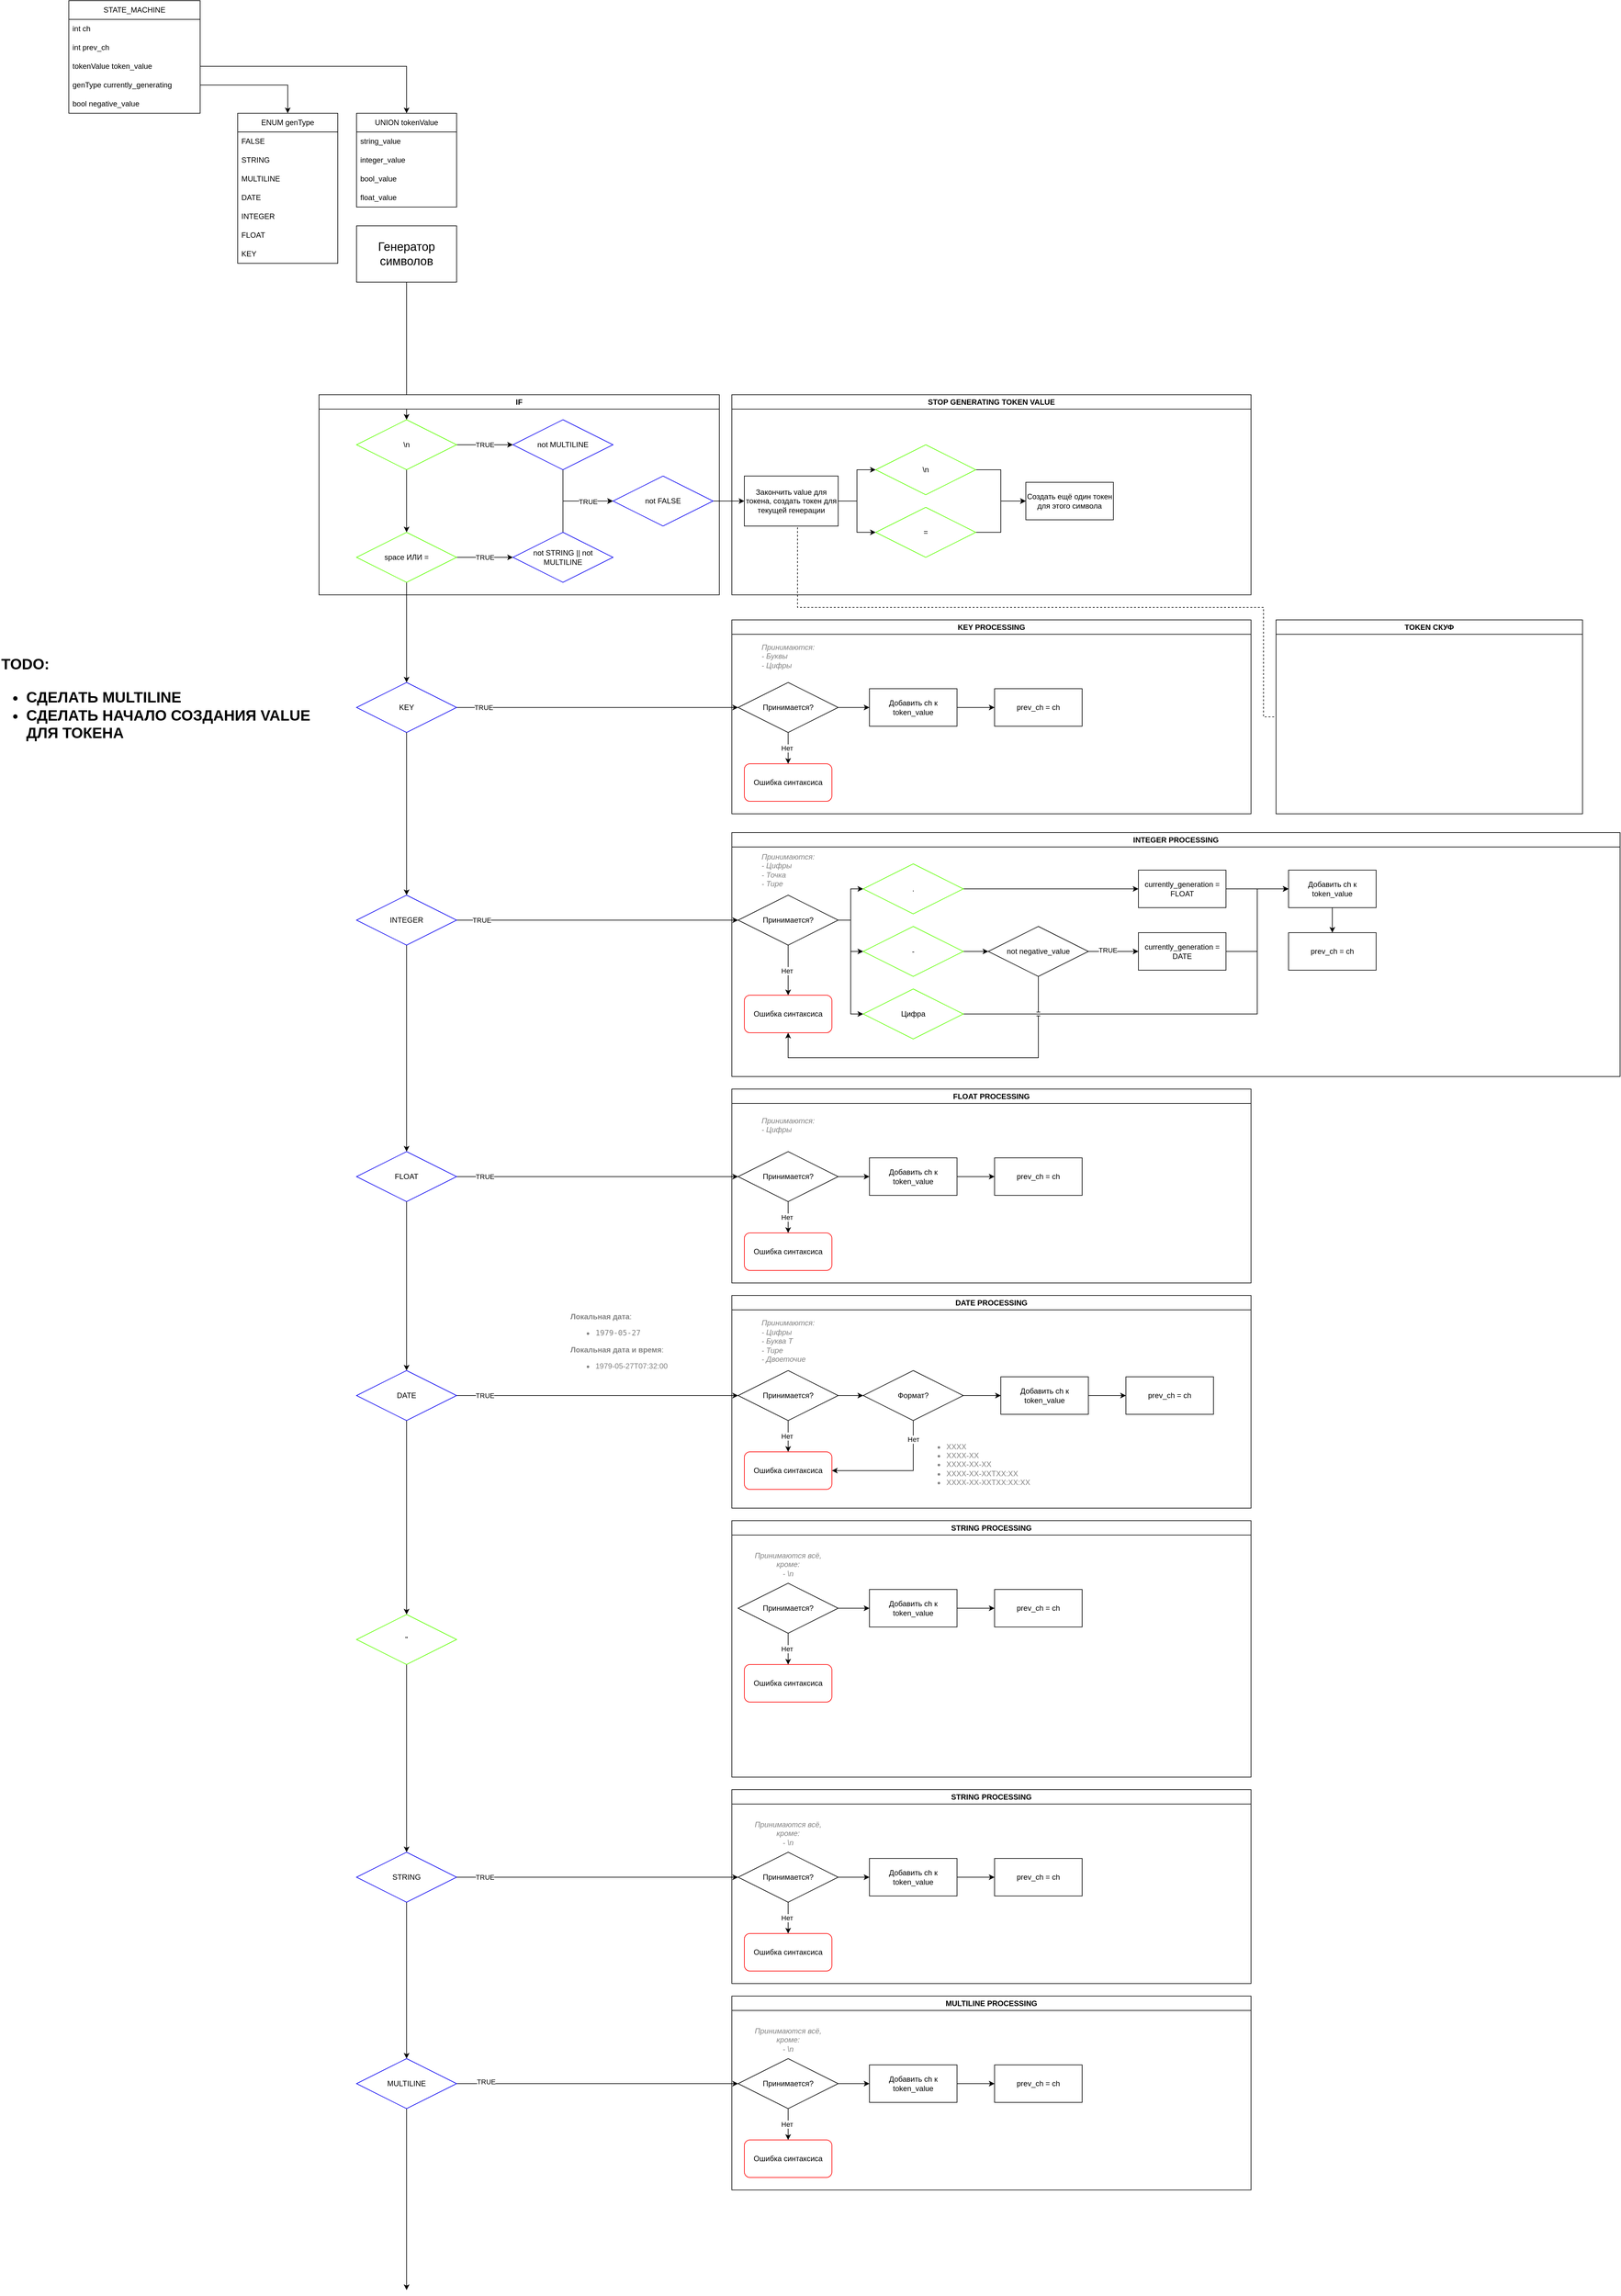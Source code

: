 <mxfile version="24.4.8" type="device">
  <diagram name="Страница — 1" id="vquFb8BF8fz9SgmQbggh">
    <mxGraphModel dx="1488" dy="1464" grid="1" gridSize="10" guides="1" tooltips="1" connect="1" arrows="1" fold="1" page="0" pageScale="1" pageWidth="827" pageHeight="1169" math="0" shadow="0">
      <root>
        <mxCell id="0" />
        <mxCell id="1" parent="0" />
        <mxCell id="Zd8ro1gptynAxRK0fENt-2" value="Генератор символов" style="rounded=0;whiteSpace=wrap;html=1;labelBorderColor=none;labelBackgroundColor=none;textShadow=0;fontSize=19;" vertex="1" parent="1">
          <mxGeometry x="270" y="-210" width="160" height="90" as="geometry" />
        </mxCell>
        <mxCell id="Zd8ro1gptynAxRK0fENt-43" style="edgeStyle=orthogonalEdgeStyle;rounded=0;orthogonalLoop=1;jettySize=auto;html=1;exitX=1;exitY=0.5;exitDx=0;exitDy=0;entryX=0;entryY=0.5;entryDx=0;entryDy=0;" edge="1" parent="1" source="Zd8ro1gptynAxRK0fENt-31" target="Zd8ro1gptynAxRK0fENt-104">
          <mxGeometry relative="1" as="geometry">
            <mxPoint x="880" y="560" as="targetPoint" />
          </mxGeometry>
        </mxCell>
        <mxCell id="Zd8ro1gptynAxRK0fENt-55" value="TRUE" style="edgeLabel;html=1;align=center;verticalAlign=middle;resizable=0;points=[];" vertex="1" connectable="0" parent="Zd8ro1gptynAxRK0fENt-43">
          <mxGeometry x="0.015" y="1" relative="1" as="geometry">
            <mxPoint x="-186" y="1" as="offset" />
          </mxGeometry>
        </mxCell>
        <mxCell id="Zd8ro1gptynAxRK0fENt-31" value="KEY" style="rhombus;whiteSpace=wrap;html=1;strokeColor=#0800F0;" vertex="1" parent="1">
          <mxGeometry x="270" y="520" width="160" height="80" as="geometry" />
        </mxCell>
        <mxCell id="Zd8ro1gptynAxRK0fENt-56" style="edgeStyle=orthogonalEdgeStyle;rounded=0;orthogonalLoop=1;jettySize=auto;html=1;exitX=0.5;exitY=1;exitDx=0;exitDy=0;entryX=0.5;entryY=0;entryDx=0;entryDy=0;" edge="1" parent="1" target="Zd8ro1gptynAxRK0fENt-59" source="Zd8ro1gptynAxRK0fENt-31">
          <mxGeometry relative="1" as="geometry">
            <mxPoint x="350" y="690" as="sourcePoint" />
            <mxPoint x="350" y="740" as="targetPoint" />
          </mxGeometry>
        </mxCell>
        <mxCell id="Zd8ro1gptynAxRK0fENt-57" style="edgeStyle=orthogonalEdgeStyle;rounded=0;orthogonalLoop=1;jettySize=auto;html=1;exitX=1;exitY=0.5;exitDx=0;exitDy=0;entryX=0;entryY=0.5;entryDx=0;entryDy=0;" edge="1" parent="1" source="Zd8ro1gptynAxRK0fENt-59" target="Zd8ro1gptynAxRK0fENt-175">
          <mxGeometry relative="1" as="geometry">
            <mxPoint x="830" y="980" as="targetPoint" />
          </mxGeometry>
        </mxCell>
        <mxCell id="Zd8ro1gptynAxRK0fENt-58" value="TRUE" style="edgeLabel;html=1;align=center;verticalAlign=middle;resizable=0;points=[];" vertex="1" connectable="0" parent="Zd8ro1gptynAxRK0fENt-57">
          <mxGeometry x="0.015" y="1" relative="1" as="geometry">
            <mxPoint x="-189" y="1" as="offset" />
          </mxGeometry>
        </mxCell>
        <mxCell id="Zd8ro1gptynAxRK0fENt-238" style="edgeStyle=orthogonalEdgeStyle;rounded=0;orthogonalLoop=1;jettySize=auto;html=1;exitX=0.5;exitY=1;exitDx=0;exitDy=0;entryX=0.5;entryY=0;entryDx=0;entryDy=0;" edge="1" parent="1" source="Zd8ro1gptynAxRK0fENt-59" target="Zd8ro1gptynAxRK0fENt-199">
          <mxGeometry relative="1" as="geometry" />
        </mxCell>
        <mxCell id="Zd8ro1gptynAxRK0fENt-59" value="INTEGER" style="rhombus;whiteSpace=wrap;html=1;spacingLeft=12;spacingRight=12;strokeColor=#0800F0;" vertex="1" parent="1">
          <mxGeometry x="270" y="860" width="160" height="80" as="geometry" />
        </mxCell>
        <mxCell id="Zd8ro1gptynAxRK0fENt-72" value="STATE_MACHINE" style="swimlane;fontStyle=0;childLayout=stackLayout;horizontal=1;startSize=30;horizontalStack=0;resizeParent=1;resizeParentMax=0;resizeLast=0;collapsible=1;marginBottom=0;whiteSpace=wrap;html=1;" vertex="1" parent="1">
          <mxGeometry x="-190" y="-570" width="210" height="180" as="geometry" />
        </mxCell>
        <mxCell id="Zd8ro1gptynAxRK0fENt-115" value="int ch" style="text;strokeColor=none;fillColor=none;align=left;verticalAlign=middle;spacingLeft=4;spacingRight=4;overflow=hidden;points=[[0,0.5],[1,0.5]];portConstraint=eastwest;rotatable=0;whiteSpace=wrap;html=1;" vertex="1" parent="Zd8ro1gptynAxRK0fENt-72">
          <mxGeometry y="30" width="210" height="30" as="geometry" />
        </mxCell>
        <mxCell id="Zd8ro1gptynAxRK0fENt-116" value="int prev_ch" style="text;strokeColor=none;fillColor=none;align=left;verticalAlign=middle;spacingLeft=4;spacingRight=4;overflow=hidden;points=[[0,0.5],[1,0.5]];portConstraint=eastwest;rotatable=0;whiteSpace=wrap;html=1;" vertex="1" parent="Zd8ro1gptynAxRK0fENt-72">
          <mxGeometry y="60" width="210" height="30" as="geometry" />
        </mxCell>
        <mxCell id="Zd8ro1gptynAxRK0fENt-124" value="tokenValue token_value" style="text;strokeColor=none;fillColor=none;align=left;verticalAlign=middle;spacingLeft=4;spacingRight=4;overflow=hidden;points=[[0,0.5],[1,0.5]];portConstraint=eastwest;rotatable=0;whiteSpace=wrap;html=1;" vertex="1" parent="Zd8ro1gptynAxRK0fENt-72">
          <mxGeometry y="90" width="210" height="30" as="geometry" />
        </mxCell>
        <mxCell id="Zd8ro1gptynAxRK0fENt-73" value="genType currently_generating" style="text;strokeColor=none;fillColor=none;align=left;verticalAlign=middle;spacingLeft=4;spacingRight=4;overflow=hidden;points=[[0,0.5],[1,0.5]];portConstraint=eastwest;rotatable=0;whiteSpace=wrap;html=1;" vertex="1" parent="Zd8ro1gptynAxRK0fENt-72">
          <mxGeometry y="120" width="210" height="30" as="geometry" />
        </mxCell>
        <mxCell id="Zd8ro1gptynAxRK0fENt-231" value="bool negative_value" style="text;strokeColor=none;fillColor=none;align=left;verticalAlign=middle;spacingLeft=4;spacingRight=4;overflow=hidden;points=[[0,0.5],[1,0.5]];portConstraint=eastwest;rotatable=0;whiteSpace=wrap;html=1;" vertex="1" parent="Zd8ro1gptynAxRK0fENt-72">
          <mxGeometry y="150" width="210" height="30" as="geometry" />
        </mxCell>
        <mxCell id="Zd8ro1gptynAxRK0fENt-76" value="ENUM genType" style="swimlane;fontStyle=0;childLayout=stackLayout;horizontal=1;startSize=30;horizontalStack=0;resizeParent=1;resizeParentMax=0;resizeLast=0;collapsible=1;marginBottom=0;whiteSpace=wrap;html=1;" vertex="1" parent="1">
          <mxGeometry x="80" y="-390" width="160" height="240" as="geometry" />
        </mxCell>
        <mxCell id="Zd8ro1gptynAxRK0fENt-77" value="FALSE" style="text;strokeColor=none;fillColor=none;align=left;verticalAlign=middle;spacingLeft=4;spacingRight=4;overflow=hidden;points=[[0,0.5],[1,0.5]];portConstraint=eastwest;rotatable=0;whiteSpace=wrap;html=1;" vertex="1" parent="Zd8ro1gptynAxRK0fENt-76">
          <mxGeometry y="30" width="160" height="30" as="geometry" />
        </mxCell>
        <mxCell id="Zd8ro1gptynAxRK0fENt-78" value="STRING" style="text;strokeColor=none;fillColor=none;align=left;verticalAlign=middle;spacingLeft=4;spacingRight=4;overflow=hidden;points=[[0,0.5],[1,0.5]];portConstraint=eastwest;rotatable=0;whiteSpace=wrap;html=1;" vertex="1" parent="Zd8ro1gptynAxRK0fENt-76">
          <mxGeometry y="60" width="160" height="30" as="geometry" />
        </mxCell>
        <mxCell id="Zd8ro1gptynAxRK0fENt-147" value="MULTILINE" style="text;strokeColor=none;fillColor=none;align=left;verticalAlign=middle;spacingLeft=4;spacingRight=4;overflow=hidden;points=[[0,0.5],[1,0.5]];portConstraint=eastwest;rotatable=0;whiteSpace=wrap;html=1;" vertex="1" parent="Zd8ro1gptynAxRK0fENt-76">
          <mxGeometry y="90" width="160" height="30" as="geometry" />
        </mxCell>
        <mxCell id="Zd8ro1gptynAxRK0fENt-81" value="DATE" style="text;strokeColor=none;fillColor=none;align=left;verticalAlign=middle;spacingLeft=4;spacingRight=4;overflow=hidden;points=[[0,0.5],[1,0.5]];portConstraint=eastwest;rotatable=0;whiteSpace=wrap;html=1;" vertex="1" parent="Zd8ro1gptynAxRK0fENt-76">
          <mxGeometry y="120" width="160" height="30" as="geometry" />
        </mxCell>
        <mxCell id="Zd8ro1gptynAxRK0fENt-84" value="INTEGER" style="text;strokeColor=none;fillColor=none;align=left;verticalAlign=middle;spacingLeft=4;spacingRight=4;overflow=hidden;points=[[0,0.5],[1,0.5]];portConstraint=eastwest;rotatable=0;whiteSpace=wrap;html=1;" vertex="1" parent="Zd8ro1gptynAxRK0fENt-76">
          <mxGeometry y="150" width="160" height="30" as="geometry" />
        </mxCell>
        <mxCell id="Zd8ro1gptynAxRK0fENt-85" value="FLOAT" style="text;strokeColor=none;fillColor=none;align=left;verticalAlign=middle;spacingLeft=4;spacingRight=4;overflow=hidden;points=[[0,0.5],[1,0.5]];portConstraint=eastwest;rotatable=0;whiteSpace=wrap;html=1;" vertex="1" parent="Zd8ro1gptynAxRK0fENt-76">
          <mxGeometry y="180" width="160" height="30" as="geometry" />
        </mxCell>
        <mxCell id="Zd8ro1gptynAxRK0fENt-79" value="KEY" style="text;strokeColor=none;fillColor=none;align=left;verticalAlign=middle;spacingLeft=4;spacingRight=4;overflow=hidden;points=[[0,0.5],[1,0.5]];portConstraint=eastwest;rotatable=0;whiteSpace=wrap;html=1;" vertex="1" parent="Zd8ro1gptynAxRK0fENt-76">
          <mxGeometry y="210" width="160" height="30" as="geometry" />
        </mxCell>
        <mxCell id="Zd8ro1gptynAxRK0fENt-80" style="edgeStyle=orthogonalEdgeStyle;rounded=0;orthogonalLoop=1;jettySize=auto;html=1;exitX=1;exitY=0.5;exitDx=0;exitDy=0;entryX=0.5;entryY=0;entryDx=0;entryDy=0;" edge="1" parent="1" source="Zd8ro1gptynAxRK0fENt-73" target="Zd8ro1gptynAxRK0fENt-76">
          <mxGeometry relative="1" as="geometry" />
        </mxCell>
        <mxCell id="Zd8ro1gptynAxRK0fENt-97" style="edgeStyle=orthogonalEdgeStyle;rounded=0;orthogonalLoop=1;jettySize=auto;html=1;exitX=0.5;exitY=1;exitDx=0;exitDy=0;entryX=0.5;entryY=0;entryDx=0;entryDy=0;" edge="1" parent="1" source="Zd8ro1gptynAxRK0fENt-95" target="Zd8ro1gptynAxRK0fENt-31">
          <mxGeometry relative="1" as="geometry" />
        </mxCell>
        <mxCell id="Zd8ro1gptynAxRK0fENt-101" value="KEY PROCESSING" style="swimlane;whiteSpace=wrap;html=1;" vertex="1" parent="1">
          <mxGeometry x="870" y="420" width="830" height="310" as="geometry">
            <mxRectangle x="870" y="420" width="140" height="30" as="alternateBounds" />
          </mxGeometry>
        </mxCell>
        <mxCell id="Zd8ro1gptynAxRK0fENt-102" value="Принимаются:&lt;br&gt;&lt;div style=&quot;text-align: left;&quot;&gt;&lt;span style=&quot;background-color: initial;&quot;&gt;- Буквы&lt;br&gt;- Цифры&lt;/span&gt;&lt;/div&gt;&lt;div style=&quot;text-align: left;&quot;&gt;&lt;span style=&quot;background-color: initial;&quot;&gt;&lt;br&gt;&lt;/span&gt;&lt;/div&gt;" style="text;html=1;align=center;verticalAlign=middle;whiteSpace=wrap;rounded=0;fontStyle=2;fontColor=#828282;" vertex="1" parent="Zd8ro1gptynAxRK0fENt-101">
          <mxGeometry x="20" y="30" width="140" height="70" as="geometry" />
        </mxCell>
        <mxCell id="Zd8ro1gptynAxRK0fENt-103" style="edgeStyle=orthogonalEdgeStyle;rounded=0;orthogonalLoop=1;jettySize=auto;html=1;exitX=1;exitY=0.5;exitDx=0;exitDy=0;entryX=0;entryY=0.5;entryDx=0;entryDy=0;" edge="1" parent="Zd8ro1gptynAxRK0fENt-101" source="Zd8ro1gptynAxRK0fENt-104" target="Zd8ro1gptynAxRK0fENt-109">
          <mxGeometry relative="1" as="geometry" />
        </mxCell>
        <mxCell id="Zd8ro1gptynAxRK0fENt-104" value="Принимается?" style="rhombus;whiteSpace=wrap;html=1;" vertex="1" parent="Zd8ro1gptynAxRK0fENt-101">
          <mxGeometry x="10" y="100" width="160" height="80" as="geometry" />
        </mxCell>
        <mxCell id="Zd8ro1gptynAxRK0fENt-105" value="Ошибка синтаксиса" style="rounded=1;whiteSpace=wrap;html=1;strokeColor=#FF0000;" vertex="1" parent="Zd8ro1gptynAxRK0fENt-101">
          <mxGeometry x="20" y="230" width="140" height="60" as="geometry" />
        </mxCell>
        <mxCell id="Zd8ro1gptynAxRK0fENt-106" style="edgeStyle=orthogonalEdgeStyle;rounded=0;orthogonalLoop=1;jettySize=auto;html=1;exitX=0.5;exitY=1;exitDx=0;exitDy=0;entryX=0.5;entryY=0;entryDx=0;entryDy=0;" edge="1" parent="Zd8ro1gptynAxRK0fENt-101" source="Zd8ro1gptynAxRK0fENt-104" target="Zd8ro1gptynAxRK0fENt-105">
          <mxGeometry relative="1" as="geometry" />
        </mxCell>
        <mxCell id="Zd8ro1gptynAxRK0fENt-107" value="Нет" style="edgeLabel;html=1;align=center;verticalAlign=middle;resizable=0;points=[];" vertex="1" connectable="0" parent="Zd8ro1gptynAxRK0fENt-106">
          <mxGeometry x="0.009" y="-2" relative="1" as="geometry">
            <mxPoint as="offset" />
          </mxGeometry>
        </mxCell>
        <mxCell id="Zd8ro1gptynAxRK0fENt-108" style="edgeStyle=orthogonalEdgeStyle;rounded=0;orthogonalLoop=1;jettySize=auto;html=1;exitX=1;exitY=0.5;exitDx=0;exitDy=0;entryX=0;entryY=0.5;entryDx=0;entryDy=0;" edge="1" parent="Zd8ro1gptynAxRK0fENt-101" source="Zd8ro1gptynAxRK0fENt-109" target="Zd8ro1gptynAxRK0fENt-110">
          <mxGeometry relative="1" as="geometry" />
        </mxCell>
        <mxCell id="Zd8ro1gptynAxRK0fENt-109" value="Добавить ch к token_value" style="rounded=0;whiteSpace=wrap;html=1;" vertex="1" parent="Zd8ro1gptynAxRK0fENt-101">
          <mxGeometry x="220" y="110" width="140" height="60" as="geometry" />
        </mxCell>
        <mxCell id="Zd8ro1gptynAxRK0fENt-110" value="prev_ch = ch" style="rounded=0;whiteSpace=wrap;html=1;" vertex="1" parent="Zd8ro1gptynAxRK0fENt-101">
          <mxGeometry x="420" y="110" width="140" height="60" as="geometry" />
        </mxCell>
        <mxCell id="Zd8ro1gptynAxRK0fENt-111" value="STOP GENERATING TOKEN VALUE" style="swimlane;whiteSpace=wrap;html=1;" vertex="1" parent="1">
          <mxGeometry x="870" y="60" width="830" height="320" as="geometry" />
        </mxCell>
        <mxCell id="Zd8ro1gptynAxRK0fENt-139" style="edgeStyle=orthogonalEdgeStyle;rounded=0;orthogonalLoop=1;jettySize=auto;html=1;exitX=1;exitY=0.5;exitDx=0;exitDy=0;entryX=0;entryY=0.5;entryDx=0;entryDy=0;" edge="1" parent="Zd8ro1gptynAxRK0fENt-111" source="Zd8ro1gptynAxRK0fENt-120" target="Zd8ro1gptynAxRK0fENt-137">
          <mxGeometry relative="1" as="geometry" />
        </mxCell>
        <mxCell id="Zd8ro1gptynAxRK0fENt-140" style="edgeStyle=orthogonalEdgeStyle;rounded=0;orthogonalLoop=1;jettySize=auto;html=1;exitX=1;exitY=0.5;exitDx=0;exitDy=0;entryX=0;entryY=0.5;entryDx=0;entryDy=0;" edge="1" parent="Zd8ro1gptynAxRK0fENt-111" source="Zd8ro1gptynAxRK0fENt-120" target="Zd8ro1gptynAxRK0fENt-138">
          <mxGeometry relative="1" as="geometry" />
        </mxCell>
        <mxCell id="Zd8ro1gptynAxRK0fENt-120" value="Закончить value для токена, создать токен для текущей генерации" style="rounded=0;whiteSpace=wrap;html=1;" vertex="1" parent="Zd8ro1gptynAxRK0fENt-111">
          <mxGeometry x="20" y="130" width="150" height="80" as="geometry" />
        </mxCell>
        <mxCell id="Zd8ro1gptynAxRK0fENt-170" style="edgeStyle=orthogonalEdgeStyle;rounded=0;orthogonalLoop=1;jettySize=auto;html=1;exitX=1;exitY=0.5;exitDx=0;exitDy=0;entryX=0;entryY=0.5;entryDx=0;entryDy=0;" edge="1" parent="Zd8ro1gptynAxRK0fENt-111" source="Zd8ro1gptynAxRK0fENt-137" target="Zd8ro1gptynAxRK0fENt-169">
          <mxGeometry relative="1" as="geometry" />
        </mxCell>
        <mxCell id="Zd8ro1gptynAxRK0fENt-137" value="\n" style="rhombus;whiteSpace=wrap;html=1;spacingLeft=12;spacingRight=12;strokeColor=#5EFF00;" vertex="1" parent="Zd8ro1gptynAxRK0fENt-111">
          <mxGeometry x="230" y="80" width="160" height="80" as="geometry" />
        </mxCell>
        <mxCell id="Zd8ro1gptynAxRK0fENt-171" style="edgeStyle=orthogonalEdgeStyle;rounded=0;orthogonalLoop=1;jettySize=auto;html=1;exitX=1;exitY=0.5;exitDx=0;exitDy=0;entryX=0;entryY=0.5;entryDx=0;entryDy=0;" edge="1" parent="Zd8ro1gptynAxRK0fENt-111" source="Zd8ro1gptynAxRK0fENt-138" target="Zd8ro1gptynAxRK0fENt-169">
          <mxGeometry relative="1" as="geometry" />
        </mxCell>
        <mxCell id="Zd8ro1gptynAxRK0fENt-138" value="=" style="rhombus;whiteSpace=wrap;html=1;spacingLeft=12;spacingRight=12;strokeColor=#5EFF00;" vertex="1" parent="Zd8ro1gptynAxRK0fENt-111">
          <mxGeometry x="230" y="180" width="160" height="80" as="geometry" />
        </mxCell>
        <mxCell id="Zd8ro1gptynAxRK0fENt-169" value="Создать ещё один токен для этого символа" style="rounded=0;whiteSpace=wrap;html=1;" vertex="1" parent="Zd8ro1gptynAxRK0fENt-111">
          <mxGeometry x="470" y="140" width="140" height="60" as="geometry" />
        </mxCell>
        <mxCell id="Zd8ro1gptynAxRK0fENt-119" value="TOKEN СКУФ" style="swimlane;whiteSpace=wrap;html=1;" vertex="1" parent="1">
          <mxGeometry x="1740" y="420" width="490" height="310" as="geometry" />
        </mxCell>
        <mxCell id="Zd8ro1gptynAxRK0fENt-125" value="UNION tokenValue" style="swimlane;fontStyle=0;childLayout=stackLayout;horizontal=1;startSize=30;horizontalStack=0;resizeParent=1;resizeParentMax=0;resizeLast=0;collapsible=1;marginBottom=0;whiteSpace=wrap;html=1;" vertex="1" parent="1">
          <mxGeometry x="270" y="-390" width="160" height="150" as="geometry" />
        </mxCell>
        <mxCell id="Zd8ro1gptynAxRK0fENt-126" value="string_value" style="text;strokeColor=none;fillColor=none;align=left;verticalAlign=middle;spacingLeft=4;spacingRight=4;overflow=hidden;points=[[0,0.5],[1,0.5]];portConstraint=eastwest;rotatable=0;whiteSpace=wrap;html=1;" vertex="1" parent="Zd8ro1gptynAxRK0fENt-125">
          <mxGeometry y="30" width="160" height="30" as="geometry" />
        </mxCell>
        <mxCell id="Zd8ro1gptynAxRK0fENt-127" value="integer_value" style="text;strokeColor=none;fillColor=none;align=left;verticalAlign=middle;spacingLeft=4;spacingRight=4;overflow=hidden;points=[[0,0.5],[1,0.5]];portConstraint=eastwest;rotatable=0;whiteSpace=wrap;html=1;" vertex="1" parent="Zd8ro1gptynAxRK0fENt-125">
          <mxGeometry y="60" width="160" height="30" as="geometry" />
        </mxCell>
        <mxCell id="Zd8ro1gptynAxRK0fENt-128" value="bool_value" style="text;strokeColor=none;fillColor=none;align=left;verticalAlign=middle;spacingLeft=4;spacingRight=4;overflow=hidden;points=[[0,0.5],[1,0.5]];portConstraint=eastwest;rotatable=0;whiteSpace=wrap;html=1;" vertex="1" parent="Zd8ro1gptynAxRK0fENt-125">
          <mxGeometry y="90" width="160" height="30" as="geometry" />
        </mxCell>
        <mxCell id="Zd8ro1gptynAxRK0fENt-129" value="float_value" style="text;strokeColor=none;fillColor=none;align=left;verticalAlign=middle;spacingLeft=4;spacingRight=4;overflow=hidden;points=[[0,0.5],[1,0.5]];portConstraint=eastwest;rotatable=0;whiteSpace=wrap;html=1;" vertex="1" parent="Zd8ro1gptynAxRK0fENt-125">
          <mxGeometry y="120" width="160" height="30" as="geometry" />
        </mxCell>
        <mxCell id="Zd8ro1gptynAxRK0fENt-133" style="edgeStyle=orthogonalEdgeStyle;rounded=0;orthogonalLoop=1;jettySize=auto;html=1;exitX=1;exitY=0.5;exitDx=0;exitDy=0;entryX=0.5;entryY=0;entryDx=0;entryDy=0;" edge="1" parent="1" source="Zd8ro1gptynAxRK0fENt-124" target="Zd8ro1gptynAxRK0fENt-125">
          <mxGeometry relative="1" as="geometry" />
        </mxCell>
        <mxCell id="Zd8ro1gptynAxRK0fENt-134" style="edgeStyle=orthogonalEdgeStyle;rounded=0;orthogonalLoop=1;jettySize=auto;html=1;exitX=0.5;exitY=1;exitDx=0;exitDy=0;entryX=0;entryY=0.5;entryDx=0;entryDy=0;dashed=1;endArrow=none;endFill=0;" edge="1" parent="1" source="Zd8ro1gptynAxRK0fENt-120" target="Zd8ro1gptynAxRK0fENt-119">
          <mxGeometry relative="1" as="geometry">
            <Array as="points">
              <mxPoint x="975" y="270" />
              <mxPoint x="975" y="400" />
              <mxPoint x="1720" y="400" />
              <mxPoint x="1720" y="575" />
            </Array>
          </mxGeometry>
        </mxCell>
        <mxCell id="Zd8ro1gptynAxRK0fENt-142" value="" style="edgeStyle=orthogonalEdgeStyle;rounded=0;orthogonalLoop=1;jettySize=auto;html=1;exitX=0.5;exitY=1;exitDx=0;exitDy=0;entryX=0.5;entryY=0;entryDx=0;entryDy=0;" edge="1" parent="1" source="Zd8ro1gptynAxRK0fENt-2" target="Zd8ro1gptynAxRK0fENt-141">
          <mxGeometry relative="1" as="geometry">
            <mxPoint x="350" y="-150" as="sourcePoint" />
            <mxPoint x="350" y="210" as="targetPoint" />
          </mxGeometry>
        </mxCell>
        <mxCell id="Zd8ro1gptynAxRK0fENt-165" style="edgeStyle=orthogonalEdgeStyle;rounded=0;orthogonalLoop=1;jettySize=auto;html=1;exitX=1;exitY=0.5;exitDx=0;exitDy=0;entryX=0;entryY=0.5;entryDx=0;entryDy=0;" edge="1" parent="1" source="Zd8ro1gptynAxRK0fENt-161" target="Zd8ro1gptynAxRK0fENt-120">
          <mxGeometry relative="1" as="geometry">
            <Array as="points">
              <mxPoint x="850" y="230" />
              <mxPoint x="850" y="230" />
            </Array>
          </mxGeometry>
        </mxCell>
        <mxCell id="Zd8ro1gptynAxRK0fENt-167" value="IF" style="swimlane;whiteSpace=wrap;html=1;startSize=23;" vertex="1" parent="1">
          <mxGeometry x="210" y="60" width="640" height="320" as="geometry" />
        </mxCell>
        <mxCell id="Zd8ro1gptynAxRK0fENt-92" style="edgeStyle=orthogonalEdgeStyle;rounded=0;orthogonalLoop=1;jettySize=auto;html=1;exitX=0.5;exitY=1;exitDx=0;exitDy=0;entryX=0.5;entryY=0;entryDx=0;entryDy=0;" edge="1" parent="Zd8ro1gptynAxRK0fENt-167" target="Zd8ro1gptynAxRK0fENt-95" source="Zd8ro1gptynAxRK0fENt-141">
          <mxGeometry relative="1" as="geometry">
            <mxPoint x="140" y="-110" as="sourcePoint" />
            <mxPoint x="140" y="30" as="targetPoint" />
          </mxGeometry>
        </mxCell>
        <mxCell id="Zd8ro1gptynAxRK0fENt-149" style="edgeStyle=orthogonalEdgeStyle;rounded=0;orthogonalLoop=1;jettySize=auto;html=1;exitX=1;exitY=0.5;exitDx=0;exitDy=0;entryX=0;entryY=0.5;entryDx=0;entryDy=0;" edge="1" parent="Zd8ro1gptynAxRK0fENt-167" source="Zd8ro1gptynAxRK0fENt-95" target="Zd8ro1gptynAxRK0fENt-153">
          <mxGeometry relative="1" as="geometry">
            <mxPoint x="260" y="260" as="targetPoint" />
          </mxGeometry>
        </mxCell>
        <mxCell id="Zd8ro1gptynAxRK0fENt-156" value="TRUE" style="edgeLabel;html=1;align=center;verticalAlign=middle;resizable=0;points=[];" vertex="1" connectable="0" parent="Zd8ro1gptynAxRK0fENt-149">
          <mxGeometry x="-0.46" y="2" relative="1" as="geometry">
            <mxPoint x="20" y="2" as="offset" />
          </mxGeometry>
        </mxCell>
        <mxCell id="Zd8ro1gptynAxRK0fENt-95" value="space ИЛИ =" style="rhombus;whiteSpace=wrap;html=1;spacingLeft=12;spacingRight=12;strokeColor=#5EFF00;" vertex="1" parent="Zd8ro1gptynAxRK0fENt-167">
          <mxGeometry x="60" y="220" width="160" height="80" as="geometry" />
        </mxCell>
        <mxCell id="Zd8ro1gptynAxRK0fENt-152" style="edgeStyle=orthogonalEdgeStyle;rounded=0;orthogonalLoop=1;jettySize=auto;html=1;exitX=1;exitY=0.5;exitDx=0;exitDy=0;entryX=0;entryY=0.5;entryDx=0;entryDy=0;" edge="1" parent="Zd8ro1gptynAxRK0fENt-167" source="Zd8ro1gptynAxRK0fENt-141" target="Zd8ro1gptynAxRK0fENt-151">
          <mxGeometry relative="1" as="geometry" />
        </mxCell>
        <mxCell id="Zd8ro1gptynAxRK0fENt-155" value="TRUE" style="edgeLabel;html=1;align=center;verticalAlign=middle;resizable=0;points=[];" vertex="1" connectable="0" parent="Zd8ro1gptynAxRK0fENt-152">
          <mxGeometry x="-0.308" relative="1" as="geometry">
            <mxPoint x="14" as="offset" />
          </mxGeometry>
        </mxCell>
        <mxCell id="Zd8ro1gptynAxRK0fENt-141" value="\n" style="rhombus;whiteSpace=wrap;html=1;spacingLeft=12;spacingRight=12;strokeColor=#5EFF00;" vertex="1" parent="Zd8ro1gptynAxRK0fENt-167">
          <mxGeometry x="60" y="40" width="160" height="80" as="geometry" />
        </mxCell>
        <mxCell id="Zd8ro1gptynAxRK0fENt-162" style="edgeStyle=orthogonalEdgeStyle;rounded=0;orthogonalLoop=1;jettySize=auto;html=1;exitX=0.5;exitY=1;exitDx=0;exitDy=0;entryX=0;entryY=0.5;entryDx=0;entryDy=0;" edge="1" parent="Zd8ro1gptynAxRK0fENt-167" source="Zd8ro1gptynAxRK0fENt-151" target="Zd8ro1gptynAxRK0fENt-161">
          <mxGeometry relative="1" as="geometry" />
        </mxCell>
        <mxCell id="Zd8ro1gptynAxRK0fENt-151" value="not MULTILINE" style="rhombus;whiteSpace=wrap;html=1;spacingLeft=12;spacingRight=12;strokeColor=#0800F0;" vertex="1" parent="Zd8ro1gptynAxRK0fENt-167">
          <mxGeometry x="310" y="40" width="160" height="80" as="geometry" />
        </mxCell>
        <mxCell id="Zd8ro1gptynAxRK0fENt-163" style="edgeStyle=orthogonalEdgeStyle;rounded=0;orthogonalLoop=1;jettySize=auto;html=1;exitX=0.5;exitY=0;exitDx=0;exitDy=0;entryX=0;entryY=0.5;entryDx=0;entryDy=0;" edge="1" parent="Zd8ro1gptynAxRK0fENt-167" source="Zd8ro1gptynAxRK0fENt-153" target="Zd8ro1gptynAxRK0fENt-161">
          <mxGeometry relative="1" as="geometry" />
        </mxCell>
        <mxCell id="Zd8ro1gptynAxRK0fENt-164" value="TRUE" style="edgeLabel;html=1;align=center;verticalAlign=middle;resizable=0;points=[];" vertex="1" connectable="0" parent="Zd8ro1gptynAxRK0fENt-163">
          <mxGeometry x="0.382" y="-1" relative="1" as="geometry">
            <mxPoint as="offset" />
          </mxGeometry>
        </mxCell>
        <mxCell id="Zd8ro1gptynAxRK0fENt-153" value="not STRING || not MULTILINE" style="rhombus;whiteSpace=wrap;html=1;spacingLeft=12;spacingRight=12;strokeColor=#0800F0;" vertex="1" parent="Zd8ro1gptynAxRK0fENt-167">
          <mxGeometry x="310" y="220" width="160" height="80" as="geometry" />
        </mxCell>
        <mxCell id="Zd8ro1gptynAxRK0fENt-161" value="not FALSE" style="rhombus;whiteSpace=wrap;html=1;spacingLeft=12;spacingRight=12;strokeColor=#0800F0;" vertex="1" parent="Zd8ro1gptynAxRK0fENt-167">
          <mxGeometry x="470" y="130" width="160" height="80" as="geometry" />
        </mxCell>
        <mxCell id="Zd8ro1gptynAxRK0fENt-172" value="INTEGER PROCESSING" style="swimlane;whiteSpace=wrap;html=1;" vertex="1" parent="1">
          <mxGeometry x="870" y="760" width="1420" height="390" as="geometry">
            <mxRectangle x="870" y="420" width="140" height="30" as="alternateBounds" />
          </mxGeometry>
        </mxCell>
        <mxCell id="Zd8ro1gptynAxRK0fENt-173" value="&lt;div style=&quot;text-align: left;&quot;&gt;Принимаются:&lt;/div&gt;&lt;div style=&quot;text-align: left;&quot;&gt;- Цифры&lt;/div&gt;&lt;div style=&quot;text-align: left;&quot;&gt;- Точка&lt;br&gt;- Тире&lt;/div&gt;" style="text;html=1;align=center;verticalAlign=middle;whiteSpace=wrap;rounded=0;fontStyle=2;fontColor=#828282;" vertex="1" parent="Zd8ro1gptynAxRK0fENt-172">
          <mxGeometry x="20" y="20" width="140" height="80" as="geometry" />
        </mxCell>
        <mxCell id="Zd8ro1gptynAxRK0fENt-186" style="edgeStyle=orthogonalEdgeStyle;rounded=0;orthogonalLoop=1;jettySize=auto;html=1;exitX=1;exitY=0.5;exitDx=0;exitDy=0;entryX=0;entryY=0.5;entryDx=0;entryDy=0;" edge="1" parent="Zd8ro1gptynAxRK0fENt-172" source="Zd8ro1gptynAxRK0fENt-175" target="Zd8ro1gptynAxRK0fENt-185">
          <mxGeometry relative="1" as="geometry" />
        </mxCell>
        <mxCell id="Zd8ro1gptynAxRK0fENt-187" style="edgeStyle=orthogonalEdgeStyle;rounded=0;orthogonalLoop=1;jettySize=auto;html=1;exitX=1;exitY=0.5;exitDx=0;exitDy=0;entryX=0;entryY=0.5;entryDx=0;entryDy=0;" edge="1" parent="Zd8ro1gptynAxRK0fENt-172" source="Zd8ro1gptynAxRK0fENt-175" target="Zd8ro1gptynAxRK0fENt-184">
          <mxGeometry relative="1" as="geometry" />
        </mxCell>
        <mxCell id="Zd8ro1gptynAxRK0fENt-189" style="edgeStyle=orthogonalEdgeStyle;rounded=0;orthogonalLoop=1;jettySize=auto;html=1;exitX=1;exitY=0.5;exitDx=0;exitDy=0;entryX=0;entryY=0.5;entryDx=0;entryDy=0;" edge="1" parent="Zd8ro1gptynAxRK0fENt-172" source="Zd8ro1gptynAxRK0fENt-175" target="Zd8ro1gptynAxRK0fENt-188">
          <mxGeometry relative="1" as="geometry" />
        </mxCell>
        <mxCell id="Zd8ro1gptynAxRK0fENt-175" value="Принимается?" style="rhombus;whiteSpace=wrap;html=1;" vertex="1" parent="Zd8ro1gptynAxRK0fENt-172">
          <mxGeometry x="10" y="100" width="160" height="80" as="geometry" />
        </mxCell>
        <mxCell id="Zd8ro1gptynAxRK0fENt-176" value="Ошибка синтаксиса" style="rounded=1;whiteSpace=wrap;html=1;strokeColor=#FF0000;" vertex="1" parent="Zd8ro1gptynAxRK0fENt-172">
          <mxGeometry x="20" y="260" width="140" height="60" as="geometry" />
        </mxCell>
        <mxCell id="Zd8ro1gptynAxRK0fENt-177" style="edgeStyle=orthogonalEdgeStyle;rounded=0;orthogonalLoop=1;jettySize=auto;html=1;exitX=0.5;exitY=1;exitDx=0;exitDy=0;entryX=0.5;entryY=0;entryDx=0;entryDy=0;" edge="1" parent="Zd8ro1gptynAxRK0fENt-172" source="Zd8ro1gptynAxRK0fENt-175" target="Zd8ro1gptynAxRK0fENt-176">
          <mxGeometry relative="1" as="geometry" />
        </mxCell>
        <mxCell id="Zd8ro1gptynAxRK0fENt-178" value="Нет" style="edgeLabel;html=1;align=center;verticalAlign=middle;resizable=0;points=[];" vertex="1" connectable="0" parent="Zd8ro1gptynAxRK0fENt-177">
          <mxGeometry x="0.009" y="-2" relative="1" as="geometry">
            <mxPoint as="offset" />
          </mxGeometry>
        </mxCell>
        <mxCell id="Zd8ro1gptynAxRK0fENt-198" style="edgeStyle=orthogonalEdgeStyle;rounded=0;orthogonalLoop=1;jettySize=auto;html=1;exitX=0.5;exitY=1;exitDx=0;exitDy=0;entryX=0.5;entryY=0;entryDx=0;entryDy=0;" edge="1" parent="Zd8ro1gptynAxRK0fENt-172" source="Zd8ro1gptynAxRK0fENt-180" target="Zd8ro1gptynAxRK0fENt-181">
          <mxGeometry relative="1" as="geometry" />
        </mxCell>
        <mxCell id="Zd8ro1gptynAxRK0fENt-180" value="Добавить ch к token_value" style="rounded=0;whiteSpace=wrap;html=1;" vertex="1" parent="Zd8ro1gptynAxRK0fENt-172">
          <mxGeometry x="890" y="60" width="140" height="60" as="geometry" />
        </mxCell>
        <mxCell id="Zd8ro1gptynAxRK0fENt-181" value="prev_ch = ch" style="rounded=0;whiteSpace=wrap;html=1;" vertex="1" parent="Zd8ro1gptynAxRK0fENt-172">
          <mxGeometry x="890" y="160" width="140" height="60" as="geometry" />
        </mxCell>
        <mxCell id="Zd8ro1gptynAxRK0fENt-233" style="edgeStyle=orthogonalEdgeStyle;rounded=0;orthogonalLoop=1;jettySize=auto;html=1;exitX=1;exitY=0.5;exitDx=0;exitDy=0;entryX=0;entryY=0.5;entryDx=0;entryDy=0;" edge="1" parent="Zd8ro1gptynAxRK0fENt-172" source="Zd8ro1gptynAxRK0fENt-184" target="Zd8ro1gptynAxRK0fENt-232">
          <mxGeometry relative="1" as="geometry" />
        </mxCell>
        <mxCell id="Zd8ro1gptynAxRK0fENt-184" value="-" style="rhombus;whiteSpace=wrap;html=1;spacingLeft=12;spacingRight=12;strokeColor=#5EFF00;" vertex="1" parent="Zd8ro1gptynAxRK0fENt-172">
          <mxGeometry x="210" y="150" width="160" height="80" as="geometry" />
        </mxCell>
        <mxCell id="Zd8ro1gptynAxRK0fENt-192" style="edgeStyle=orthogonalEdgeStyle;rounded=0;orthogonalLoop=1;jettySize=auto;html=1;exitX=1;exitY=0.5;exitDx=0;exitDy=0;entryX=0;entryY=0.5;entryDx=0;entryDy=0;" edge="1" parent="Zd8ro1gptynAxRK0fENt-172" source="Zd8ro1gptynAxRK0fENt-185" target="Zd8ro1gptynAxRK0fENt-190">
          <mxGeometry relative="1" as="geometry" />
        </mxCell>
        <mxCell id="Zd8ro1gptynAxRK0fENt-185" value="." style="rhombus;whiteSpace=wrap;html=1;spacingLeft=12;spacingRight=12;strokeColor=#5EFF00;" vertex="1" parent="Zd8ro1gptynAxRK0fENt-172">
          <mxGeometry x="210" y="50" width="160" height="80" as="geometry" />
        </mxCell>
        <mxCell id="Zd8ro1gptynAxRK0fENt-194" style="edgeStyle=orthogonalEdgeStyle;rounded=0;orthogonalLoop=1;jettySize=auto;html=1;entryX=0;entryY=0.5;entryDx=0;entryDy=0;exitX=1;exitY=0.5;exitDx=0;exitDy=0;" edge="1" parent="Zd8ro1gptynAxRK0fENt-172" source="Zd8ro1gptynAxRK0fENt-188" target="Zd8ro1gptynAxRK0fENt-180">
          <mxGeometry relative="1" as="geometry">
            <mxPoint x="430" y="290" as="sourcePoint" />
            <Array as="points">
              <mxPoint x="840" y="290" />
              <mxPoint x="840" y="90" />
            </Array>
          </mxGeometry>
        </mxCell>
        <mxCell id="Zd8ro1gptynAxRK0fENt-188" value="Цифра" style="rhombus;whiteSpace=wrap;html=1;spacingLeft=12;spacingRight=12;strokeColor=#5EFF00;" vertex="1" parent="Zd8ro1gptynAxRK0fENt-172">
          <mxGeometry x="210" y="250" width="160" height="80" as="geometry" />
        </mxCell>
        <mxCell id="Zd8ro1gptynAxRK0fENt-197" style="edgeStyle=orthogonalEdgeStyle;rounded=0;orthogonalLoop=1;jettySize=auto;html=1;entryX=0;entryY=0.5;entryDx=0;entryDy=0;" edge="1" parent="Zd8ro1gptynAxRK0fENt-172" source="Zd8ro1gptynAxRK0fENt-190" target="Zd8ro1gptynAxRK0fENt-180">
          <mxGeometry relative="1" as="geometry" />
        </mxCell>
        <mxCell id="Zd8ro1gptynAxRK0fENt-190" value="currently_generation = FLOAT" style="rounded=0;whiteSpace=wrap;html=1;" vertex="1" parent="Zd8ro1gptynAxRK0fENt-172">
          <mxGeometry x="650" y="60" width="140" height="60" as="geometry" />
        </mxCell>
        <mxCell id="Zd8ro1gptynAxRK0fENt-196" style="edgeStyle=orthogonalEdgeStyle;rounded=0;orthogonalLoop=1;jettySize=auto;html=1;exitX=1;exitY=0.5;exitDx=0;exitDy=0;entryX=0;entryY=0.5;entryDx=0;entryDy=0;" edge="1" parent="Zd8ro1gptynAxRK0fENt-172" source="Zd8ro1gptynAxRK0fENt-191" target="Zd8ro1gptynAxRK0fENt-180">
          <mxGeometry relative="1" as="geometry" />
        </mxCell>
        <mxCell id="Zd8ro1gptynAxRK0fENt-191" value="currently_generation = DATE" style="rounded=0;whiteSpace=wrap;html=1;" vertex="1" parent="Zd8ro1gptynAxRK0fENt-172">
          <mxGeometry x="650" y="160" width="140" height="60" as="geometry" />
        </mxCell>
        <mxCell id="Zd8ro1gptynAxRK0fENt-234" style="edgeStyle=orthogonalEdgeStyle;rounded=0;orthogonalLoop=1;jettySize=auto;html=1;exitX=1;exitY=0.5;exitDx=0;exitDy=0;entryX=0;entryY=0.5;entryDx=0;entryDy=0;" edge="1" parent="Zd8ro1gptynAxRK0fENt-172" source="Zd8ro1gptynAxRK0fENt-232" target="Zd8ro1gptynAxRK0fENt-191">
          <mxGeometry relative="1" as="geometry" />
        </mxCell>
        <mxCell id="Zd8ro1gptynAxRK0fENt-235" value="TRUE" style="edgeLabel;html=1;align=center;verticalAlign=middle;resizable=0;points=[];" vertex="1" connectable="0" parent="Zd8ro1gptynAxRK0fENt-234">
          <mxGeometry x="-0.243" y="2" relative="1" as="geometry">
            <mxPoint as="offset" />
          </mxGeometry>
        </mxCell>
        <mxCell id="Zd8ro1gptynAxRK0fENt-237" style="edgeStyle=orthogonalEdgeStyle;rounded=0;orthogonalLoop=1;jettySize=auto;html=1;exitX=0.5;exitY=1;exitDx=0;exitDy=0;entryX=0.5;entryY=1;entryDx=0;entryDy=0;jumpStyle=line;" edge="1" parent="Zd8ro1gptynAxRK0fENt-172" source="Zd8ro1gptynAxRK0fENt-232" target="Zd8ro1gptynAxRK0fENt-176">
          <mxGeometry relative="1" as="geometry">
            <Array as="points">
              <mxPoint x="490" y="360" />
              <mxPoint x="90" y="360" />
            </Array>
          </mxGeometry>
        </mxCell>
        <mxCell id="Zd8ro1gptynAxRK0fENt-232" value="not negative_value" style="rhombus;whiteSpace=wrap;html=1;" vertex="1" parent="Zd8ro1gptynAxRK0fENt-172">
          <mxGeometry x="410" y="150" width="160" height="80" as="geometry" />
        </mxCell>
        <mxCell id="Zd8ro1gptynAxRK0fENt-230" style="edgeStyle=orthogonalEdgeStyle;rounded=0;orthogonalLoop=1;jettySize=auto;html=1;exitX=1;exitY=0.5;exitDx=0;exitDy=0;entryX=0;entryY=0.5;entryDx=0;entryDy=0;" edge="1" parent="1" source="Zd8ro1gptynAxRK0fENt-199" target="Zd8ro1gptynAxRK0fENt-223">
          <mxGeometry relative="1" as="geometry" />
        </mxCell>
        <mxCell id="Zd8ro1gptynAxRK0fENt-239" value="TRUE" style="edgeLabel;html=1;align=center;verticalAlign=middle;resizable=0;points=[];" vertex="1" connectable="0" parent="Zd8ro1gptynAxRK0fENt-230">
          <mxGeometry x="-0.801" y="-6" relative="1" as="geometry">
            <mxPoint y="-6" as="offset" />
          </mxGeometry>
        </mxCell>
        <mxCell id="Zd8ro1gptynAxRK0fENt-199" value="FLOAT" style="rhombus;whiteSpace=wrap;html=1;spacingLeft=12;spacingRight=12;strokeColor=#0800F0;" vertex="1" parent="1">
          <mxGeometry x="270" y="1270" width="160" height="80" as="geometry" />
        </mxCell>
        <mxCell id="Zd8ro1gptynAxRK0fENt-220" value="FLOAT PROCESSING" style="swimlane;whiteSpace=wrap;html=1;" vertex="1" parent="1">
          <mxGeometry x="870" y="1170" width="830" height="310" as="geometry">
            <mxRectangle x="870" y="420" width="140" height="30" as="alternateBounds" />
          </mxGeometry>
        </mxCell>
        <mxCell id="Zd8ro1gptynAxRK0fENt-221" value="Принимаются:&lt;div style=&quot;text-align: left;&quot;&gt;&lt;span style=&quot;background-color: initial;&quot;&gt;- Цифры&lt;/span&gt;&lt;/div&gt;&lt;div style=&quot;text-align: left;&quot;&gt;&lt;span style=&quot;background-color: initial;&quot;&gt;&lt;br&gt;&lt;/span&gt;&lt;/div&gt;" style="text;html=1;align=center;verticalAlign=middle;whiteSpace=wrap;rounded=0;fontStyle=2;fontColor=#828282;" vertex="1" parent="Zd8ro1gptynAxRK0fENt-220">
          <mxGeometry x="20" y="30" width="140" height="70" as="geometry" />
        </mxCell>
        <mxCell id="Zd8ro1gptynAxRK0fENt-222" style="edgeStyle=orthogonalEdgeStyle;rounded=0;orthogonalLoop=1;jettySize=auto;html=1;exitX=1;exitY=0.5;exitDx=0;exitDy=0;entryX=0;entryY=0.5;entryDx=0;entryDy=0;" edge="1" parent="Zd8ro1gptynAxRK0fENt-220" source="Zd8ro1gptynAxRK0fENt-223" target="Zd8ro1gptynAxRK0fENt-228">
          <mxGeometry relative="1" as="geometry" />
        </mxCell>
        <mxCell id="Zd8ro1gptynAxRK0fENt-223" value="Принимается?" style="rhombus;whiteSpace=wrap;html=1;" vertex="1" parent="Zd8ro1gptynAxRK0fENt-220">
          <mxGeometry x="10" y="100" width="160" height="80" as="geometry" />
        </mxCell>
        <mxCell id="Zd8ro1gptynAxRK0fENt-224" value="Ошибка синтаксиса" style="rounded=1;whiteSpace=wrap;html=1;strokeColor=#FF0000;" vertex="1" parent="Zd8ro1gptynAxRK0fENt-220">
          <mxGeometry x="20" y="230" width="140" height="60" as="geometry" />
        </mxCell>
        <mxCell id="Zd8ro1gptynAxRK0fENt-225" style="edgeStyle=orthogonalEdgeStyle;rounded=0;orthogonalLoop=1;jettySize=auto;html=1;exitX=0.5;exitY=1;exitDx=0;exitDy=0;entryX=0.5;entryY=0;entryDx=0;entryDy=0;" edge="1" parent="Zd8ro1gptynAxRK0fENt-220" source="Zd8ro1gptynAxRK0fENt-223" target="Zd8ro1gptynAxRK0fENt-224">
          <mxGeometry relative="1" as="geometry" />
        </mxCell>
        <mxCell id="Zd8ro1gptynAxRK0fENt-226" value="Нет" style="edgeLabel;html=1;align=center;verticalAlign=middle;resizable=0;points=[];" vertex="1" connectable="0" parent="Zd8ro1gptynAxRK0fENt-225">
          <mxGeometry x="0.009" y="-2" relative="1" as="geometry">
            <mxPoint as="offset" />
          </mxGeometry>
        </mxCell>
        <mxCell id="Zd8ro1gptynAxRK0fENt-227" style="edgeStyle=orthogonalEdgeStyle;rounded=0;orthogonalLoop=1;jettySize=auto;html=1;exitX=1;exitY=0.5;exitDx=0;exitDy=0;entryX=0;entryY=0.5;entryDx=0;entryDy=0;" edge="1" parent="Zd8ro1gptynAxRK0fENt-220" source="Zd8ro1gptynAxRK0fENt-228" target="Zd8ro1gptynAxRK0fENt-229">
          <mxGeometry relative="1" as="geometry" />
        </mxCell>
        <mxCell id="Zd8ro1gptynAxRK0fENt-228" value="Добавить ch к token_value" style="rounded=0;whiteSpace=wrap;html=1;" vertex="1" parent="Zd8ro1gptynAxRK0fENt-220">
          <mxGeometry x="220" y="110" width="140" height="60" as="geometry" />
        </mxCell>
        <mxCell id="Zd8ro1gptynAxRK0fENt-229" value="prev_ch = ch" style="rounded=0;whiteSpace=wrap;html=1;" vertex="1" parent="Zd8ro1gptynAxRK0fENt-220">
          <mxGeometry x="420" y="110" width="140" height="60" as="geometry" />
        </mxCell>
        <mxCell id="Zd8ro1gptynAxRK0fENt-241" style="edgeStyle=orthogonalEdgeStyle;rounded=0;orthogonalLoop=1;jettySize=auto;html=1;entryX=0.5;entryY=0;entryDx=0;entryDy=0;exitX=0.5;exitY=1;exitDx=0;exitDy=0;" edge="1" parent="1" target="Zd8ro1gptynAxRK0fENt-244" source="Zd8ro1gptynAxRK0fENt-199">
          <mxGeometry relative="1" as="geometry">
            <mxPoint x="350" y="1380" as="sourcePoint" />
          </mxGeometry>
        </mxCell>
        <mxCell id="Zd8ro1gptynAxRK0fENt-242" style="edgeStyle=orthogonalEdgeStyle;rounded=0;orthogonalLoop=1;jettySize=auto;html=1;exitX=1;exitY=0.5;exitDx=0;exitDy=0;entryX=0;entryY=0.5;entryDx=0;entryDy=0;" edge="1" parent="1" source="Zd8ro1gptynAxRK0fENt-244" target="Zd8ro1gptynAxRK0fENt-248">
          <mxGeometry relative="1" as="geometry" />
        </mxCell>
        <mxCell id="Zd8ro1gptynAxRK0fENt-243" value="TRUE" style="edgeLabel;html=1;align=center;verticalAlign=middle;resizable=0;points=[];" vertex="1" connectable="0" parent="Zd8ro1gptynAxRK0fENt-242">
          <mxGeometry x="-0.801" y="-6" relative="1" as="geometry">
            <mxPoint y="-6" as="offset" />
          </mxGeometry>
        </mxCell>
        <mxCell id="Zd8ro1gptynAxRK0fENt-263" style="edgeStyle=orthogonalEdgeStyle;rounded=0;orthogonalLoop=1;jettySize=auto;html=1;exitX=0.5;exitY=1;exitDx=0;exitDy=0;entryX=0.5;entryY=0;entryDx=0;entryDy=0;" edge="1" parent="1" source="Zd8ro1gptynAxRK0fENt-307" target="Zd8ro1gptynAxRK0fENt-262">
          <mxGeometry relative="1" as="geometry" />
        </mxCell>
        <mxCell id="Zd8ro1gptynAxRK0fENt-244" value="DATE" style="rhombus;whiteSpace=wrap;html=1;spacingLeft=12;spacingRight=12;strokeColor=#0800F0;" vertex="1" parent="1">
          <mxGeometry x="270" y="1620" width="160" height="80" as="geometry" />
        </mxCell>
        <mxCell id="Zd8ro1gptynAxRK0fENt-245" value="DATE PROCESSING" style="swimlane;whiteSpace=wrap;html=1;startSize=23;" vertex="1" parent="1">
          <mxGeometry x="870" y="1500" width="830" height="340" as="geometry">
            <mxRectangle x="870" y="420" width="140" height="30" as="alternateBounds" />
          </mxGeometry>
        </mxCell>
        <mxCell id="Zd8ro1gptynAxRK0fENt-246" value="Принимаются:&lt;div style=&quot;text-align: left;&quot;&gt;&lt;span style=&quot;background-color: initial;&quot;&gt;- Цифры&lt;/span&gt;&lt;/div&gt;&lt;div style=&quot;text-align: left;&quot;&gt;&lt;span style=&quot;background-color: initial;&quot;&gt;- Буква T&lt;/span&gt;&lt;/div&gt;&lt;div style=&quot;text-align: left;&quot;&gt;&lt;span style=&quot;background-color: initial;&quot;&gt;- Тире&lt;/span&gt;&lt;/div&gt;&lt;div style=&quot;text-align: left;&quot;&gt;&lt;span style=&quot;background-color: initial;&quot;&gt;- Двоеточие&lt;/span&gt;&lt;/div&gt;&lt;div style=&quot;text-align: left;&quot;&gt;&lt;span style=&quot;background-color: initial;&quot;&gt;&lt;br&gt;&lt;/span&gt;&lt;/div&gt;" style="text;html=1;align=center;verticalAlign=middle;whiteSpace=wrap;rounded=0;fontStyle=2;fontColor=#828282;" vertex="1" parent="Zd8ro1gptynAxRK0fENt-245">
          <mxGeometry x="20" y="30" width="140" height="100" as="geometry" />
        </mxCell>
        <mxCell id="Zd8ro1gptynAxRK0fENt-257" style="edgeStyle=orthogonalEdgeStyle;rounded=0;orthogonalLoop=1;jettySize=auto;html=1;exitX=1;exitY=0.5;exitDx=0;exitDy=0;entryX=0;entryY=0.5;entryDx=0;entryDy=0;" edge="1" parent="Zd8ro1gptynAxRK0fENt-245" source="Zd8ro1gptynAxRK0fENt-248" target="Zd8ro1gptynAxRK0fENt-256">
          <mxGeometry relative="1" as="geometry" />
        </mxCell>
        <mxCell id="Zd8ro1gptynAxRK0fENt-248" value="Принимается?" style="rhombus;whiteSpace=wrap;html=1;" vertex="1" parent="Zd8ro1gptynAxRK0fENt-245">
          <mxGeometry x="10" y="120" width="160" height="80" as="geometry" />
        </mxCell>
        <mxCell id="Zd8ro1gptynAxRK0fENt-249" value="Ошибка синтаксиса" style="rounded=1;whiteSpace=wrap;html=1;strokeColor=#FF0000;" vertex="1" parent="Zd8ro1gptynAxRK0fENt-245">
          <mxGeometry x="20" y="250" width="140" height="60" as="geometry" />
        </mxCell>
        <mxCell id="Zd8ro1gptynAxRK0fENt-250" style="edgeStyle=orthogonalEdgeStyle;rounded=0;orthogonalLoop=1;jettySize=auto;html=1;exitX=0.5;exitY=1;exitDx=0;exitDy=0;entryX=0.5;entryY=0;entryDx=0;entryDy=0;" edge="1" parent="Zd8ro1gptynAxRK0fENt-245" source="Zd8ro1gptynAxRK0fENt-248" target="Zd8ro1gptynAxRK0fENt-249">
          <mxGeometry relative="1" as="geometry" />
        </mxCell>
        <mxCell id="Zd8ro1gptynAxRK0fENt-251" value="Нет" style="edgeLabel;html=1;align=center;verticalAlign=middle;resizable=0;points=[];" vertex="1" connectable="0" parent="Zd8ro1gptynAxRK0fENt-250">
          <mxGeometry x="0.009" y="-2" relative="1" as="geometry">
            <mxPoint as="offset" />
          </mxGeometry>
        </mxCell>
        <mxCell id="Zd8ro1gptynAxRK0fENt-252" style="edgeStyle=orthogonalEdgeStyle;rounded=0;orthogonalLoop=1;jettySize=auto;html=1;exitX=1;exitY=0.5;exitDx=0;exitDy=0;entryX=0;entryY=0.5;entryDx=0;entryDy=0;" edge="1" parent="Zd8ro1gptynAxRK0fENt-245" source="Zd8ro1gptynAxRK0fENt-253" target="Zd8ro1gptynAxRK0fENt-254">
          <mxGeometry relative="1" as="geometry" />
        </mxCell>
        <mxCell id="Zd8ro1gptynAxRK0fENt-253" value="Добавить ch к token_value" style="rounded=0;whiteSpace=wrap;html=1;" vertex="1" parent="Zd8ro1gptynAxRK0fENt-245">
          <mxGeometry x="430" y="130" width="140" height="60" as="geometry" />
        </mxCell>
        <mxCell id="Zd8ro1gptynAxRK0fENt-254" value="prev_ch = ch" style="rounded=0;whiteSpace=wrap;html=1;" vertex="1" parent="Zd8ro1gptynAxRK0fENt-245">
          <mxGeometry x="630" y="130" width="140" height="60" as="geometry" />
        </mxCell>
        <mxCell id="Zd8ro1gptynAxRK0fENt-258" style="edgeStyle=orthogonalEdgeStyle;rounded=0;orthogonalLoop=1;jettySize=auto;html=1;entryX=0;entryY=0.5;entryDx=0;entryDy=0;" edge="1" parent="Zd8ro1gptynAxRK0fENt-245" source="Zd8ro1gptynAxRK0fENt-256" target="Zd8ro1gptynAxRK0fENt-253">
          <mxGeometry relative="1" as="geometry" />
        </mxCell>
        <mxCell id="Zd8ro1gptynAxRK0fENt-260" style="edgeStyle=orthogonalEdgeStyle;rounded=0;orthogonalLoop=1;jettySize=auto;html=1;exitX=0.5;exitY=1;exitDx=0;exitDy=0;entryX=1;entryY=0.5;entryDx=0;entryDy=0;" edge="1" parent="Zd8ro1gptynAxRK0fENt-245" source="Zd8ro1gptynAxRK0fENt-256" target="Zd8ro1gptynAxRK0fENt-249">
          <mxGeometry relative="1" as="geometry" />
        </mxCell>
        <mxCell id="Zd8ro1gptynAxRK0fENt-261" value="Нет" style="edgeLabel;html=1;align=center;verticalAlign=middle;resizable=0;points=[];" vertex="1" connectable="0" parent="Zd8ro1gptynAxRK0fENt-260">
          <mxGeometry x="-0.656" y="-1" relative="1" as="geometry">
            <mxPoint x="1" y="-6" as="offset" />
          </mxGeometry>
        </mxCell>
        <mxCell id="Zd8ro1gptynAxRK0fENt-256" value="Формат?" style="rhombus;whiteSpace=wrap;html=1;" vertex="1" parent="Zd8ro1gptynAxRK0fENt-245">
          <mxGeometry x="210" y="120" width="160" height="80" as="geometry" />
        </mxCell>
        <mxCell id="Zd8ro1gptynAxRK0fENt-259" value="&lt;div style=&quot;text-align: left;&quot;&gt;&lt;ul&gt;&lt;li&gt;&lt;span style=&quot;font-style: normal;&quot;&gt;XXXX&lt;/span&gt;&lt;/li&gt;&lt;li&gt;&lt;span style=&quot;font-style: normal;&quot;&gt;XXXX-XX&lt;/span&gt;&lt;/li&gt;&lt;li&gt;&lt;span style=&quot;font-style: normal;&quot;&gt;XXXX-XX-XX&lt;/span&gt;&lt;/li&gt;&lt;li&gt;&lt;span style=&quot;font-style: normal;&quot;&gt;XXXX-XX-XXTXX:XX&lt;br&gt;&lt;/span&gt;&lt;/li&gt;&lt;li&gt;&lt;span style=&quot;font-style: normal;&quot;&gt;XXXX-XX-XXTXX:XX:XX&lt;/span&gt;&lt;/li&gt;&lt;/ul&gt;&lt;/div&gt;" style="text;html=1;align=center;verticalAlign=middle;whiteSpace=wrap;rounded=0;fontStyle=2;fontColor=#828282;" vertex="1" parent="Zd8ro1gptynAxRK0fENt-245">
          <mxGeometry x="300" y="220" width="180" height="100" as="geometry" />
        </mxCell>
        <mxCell id="Zd8ro1gptynAxRK0fENt-255" value="&lt;p style=&quot;background-color: initial; display: inline !important;&quot;&gt;&lt;strong&gt;Локальная дата&lt;/strong&gt;:&lt;/p&gt;&lt;ul style=&quot;background-color: initial;&quot;&gt;&lt;li&gt;&lt;code&gt;1979-05-27&lt;/code&gt;&lt;/li&gt;&lt;/ul&gt;&lt;strong style=&quot;background-color: initial;&quot;&gt;Локальная дата и время&lt;/strong&gt;&lt;span style=&quot;background-color: initial;&quot;&gt;:&lt;/span&gt;&lt;br&gt;&lt;ul&gt;&lt;li&gt;1979-05-27T07:32:00&lt;/li&gt;&lt;/ul&gt;" style="text;whiteSpace=wrap;html=1;align=left;fontColor=#828282;" vertex="1" parent="1">
          <mxGeometry x="610" y="1520" width="190" height="110" as="geometry" />
        </mxCell>
        <mxCell id="Zd8ro1gptynAxRK0fENt-304" style="edgeStyle=orthogonalEdgeStyle;rounded=0;orthogonalLoop=1;jettySize=auto;html=1;exitX=0.5;exitY=1;exitDx=0;exitDy=0;entryX=0.5;entryY=0;entryDx=0;entryDy=0;" edge="1" parent="1" source="Zd8ro1gptynAxRK0fENt-262" target="Zd8ro1gptynAxRK0fENt-291">
          <mxGeometry relative="1" as="geometry" />
        </mxCell>
        <mxCell id="Zd8ro1gptynAxRK0fENt-262" value="STRING" style="rhombus;whiteSpace=wrap;html=1;spacingLeft=12;spacingRight=12;strokeColor=#0800F0;" vertex="1" parent="1">
          <mxGeometry x="270" y="2390" width="160" height="80" as="geometry" />
        </mxCell>
        <mxCell id="Zd8ro1gptynAxRK0fENt-264" style="edgeStyle=orthogonalEdgeStyle;rounded=0;orthogonalLoop=1;jettySize=auto;html=1;exitX=1;exitY=0.5;exitDx=0;exitDy=0;entryX=0;entryY=0.5;entryDx=0;entryDy=0;" edge="1" parent="1" source="Zd8ro1gptynAxRK0fENt-262" target="Zd8ro1gptynAxRK0fENt-284">
          <mxGeometry relative="1" as="geometry">
            <mxPoint x="450" y="2429.5" as="sourcePoint" />
            <mxPoint x="860" y="2430" as="targetPoint" />
          </mxGeometry>
        </mxCell>
        <mxCell id="Zd8ro1gptynAxRK0fENt-265" value="TRUE" style="edgeLabel;html=1;align=center;verticalAlign=middle;resizable=0;points=[];" vertex="1" connectable="0" parent="Zd8ro1gptynAxRK0fENt-264">
          <mxGeometry x="-0.801" y="-6" relative="1" as="geometry">
            <mxPoint y="-6" as="offset" />
          </mxGeometry>
        </mxCell>
        <mxCell id="Zd8ro1gptynAxRK0fENt-281" value="STRING PROCESSING" style="swimlane;whiteSpace=wrap;html=1;" vertex="1" parent="1">
          <mxGeometry x="870" y="2290" width="830" height="310" as="geometry">
            <mxRectangle x="870" y="420" width="140" height="30" as="alternateBounds" />
          </mxGeometry>
        </mxCell>
        <mxCell id="Zd8ro1gptynAxRK0fENt-282" value="Принимаются всё, кроме:&lt;br&gt;- \n" style="text;html=1;align=center;verticalAlign=middle;whiteSpace=wrap;rounded=0;fontStyle=2;fontColor=#828282;" vertex="1" parent="Zd8ro1gptynAxRK0fENt-281">
          <mxGeometry x="20" y="30" width="140" height="80" as="geometry" />
        </mxCell>
        <mxCell id="Zd8ro1gptynAxRK0fENt-283" style="edgeStyle=orthogonalEdgeStyle;rounded=0;orthogonalLoop=1;jettySize=auto;html=1;exitX=1;exitY=0.5;exitDx=0;exitDy=0;entryX=0;entryY=0.5;entryDx=0;entryDy=0;" edge="1" parent="Zd8ro1gptynAxRK0fENt-281" source="Zd8ro1gptynAxRK0fENt-284" target="Zd8ro1gptynAxRK0fENt-289">
          <mxGeometry relative="1" as="geometry" />
        </mxCell>
        <mxCell id="Zd8ro1gptynAxRK0fENt-284" value="Принимается?" style="rhombus;whiteSpace=wrap;html=1;" vertex="1" parent="Zd8ro1gptynAxRK0fENt-281">
          <mxGeometry x="10" y="100" width="160" height="80" as="geometry" />
        </mxCell>
        <mxCell id="Zd8ro1gptynAxRK0fENt-285" value="Ошибка синтаксиса" style="rounded=1;whiteSpace=wrap;html=1;strokeColor=#FF0000;" vertex="1" parent="Zd8ro1gptynAxRK0fENt-281">
          <mxGeometry x="20" y="230" width="140" height="60" as="geometry" />
        </mxCell>
        <mxCell id="Zd8ro1gptynAxRK0fENt-286" style="edgeStyle=orthogonalEdgeStyle;rounded=0;orthogonalLoop=1;jettySize=auto;html=1;exitX=0.5;exitY=1;exitDx=0;exitDy=0;entryX=0.5;entryY=0;entryDx=0;entryDy=0;" edge="1" parent="Zd8ro1gptynAxRK0fENt-281" source="Zd8ro1gptynAxRK0fENt-284" target="Zd8ro1gptynAxRK0fENt-285">
          <mxGeometry relative="1" as="geometry" />
        </mxCell>
        <mxCell id="Zd8ro1gptynAxRK0fENt-287" value="Нет" style="edgeLabel;html=1;align=center;verticalAlign=middle;resizable=0;points=[];" vertex="1" connectable="0" parent="Zd8ro1gptynAxRK0fENt-286">
          <mxGeometry x="0.009" y="-2" relative="1" as="geometry">
            <mxPoint as="offset" />
          </mxGeometry>
        </mxCell>
        <mxCell id="Zd8ro1gptynAxRK0fENt-288" style="edgeStyle=orthogonalEdgeStyle;rounded=0;orthogonalLoop=1;jettySize=auto;html=1;exitX=1;exitY=0.5;exitDx=0;exitDy=0;entryX=0;entryY=0.5;entryDx=0;entryDy=0;" edge="1" parent="Zd8ro1gptynAxRK0fENt-281" source="Zd8ro1gptynAxRK0fENt-289" target="Zd8ro1gptynAxRK0fENt-290">
          <mxGeometry relative="1" as="geometry" />
        </mxCell>
        <mxCell id="Zd8ro1gptynAxRK0fENt-289" value="Добавить ch к token_value" style="rounded=0;whiteSpace=wrap;html=1;" vertex="1" parent="Zd8ro1gptynAxRK0fENt-281">
          <mxGeometry x="220" y="110" width="140" height="60" as="geometry" />
        </mxCell>
        <mxCell id="Zd8ro1gptynAxRK0fENt-290" value="prev_ch = ch" style="rounded=0;whiteSpace=wrap;html=1;" vertex="1" parent="Zd8ro1gptynAxRK0fENt-281">
          <mxGeometry x="420" y="110" width="140" height="60" as="geometry" />
        </mxCell>
        <mxCell id="Zd8ro1gptynAxRK0fENt-302" style="edgeStyle=orthogonalEdgeStyle;rounded=0;orthogonalLoop=1;jettySize=auto;html=1;exitX=1;exitY=0.5;exitDx=0;exitDy=0;entryX=0;entryY=0.5;entryDx=0;entryDy=0;" edge="1" parent="1" source="Zd8ro1gptynAxRK0fENt-291" target="Zd8ro1gptynAxRK0fENt-295">
          <mxGeometry relative="1" as="geometry" />
        </mxCell>
        <mxCell id="Zd8ro1gptynAxRK0fENt-303" value="TRUE" style="edgeLabel;html=1;align=center;verticalAlign=middle;resizable=0;points=[];" vertex="1" connectable="0" parent="Zd8ro1gptynAxRK0fENt-302">
          <mxGeometry x="-0.791" y="3" relative="1" as="geometry">
            <mxPoint as="offset" />
          </mxGeometry>
        </mxCell>
        <mxCell id="Zd8ro1gptynAxRK0fENt-306" style="edgeStyle=orthogonalEdgeStyle;rounded=0;orthogonalLoop=1;jettySize=auto;html=1;exitX=0.5;exitY=1;exitDx=0;exitDy=0;entryX=0.5;entryY=0;entryDx=0;entryDy=0;" edge="1" parent="1" source="Zd8ro1gptynAxRK0fENt-291">
          <mxGeometry relative="1" as="geometry">
            <mxPoint x="350" y="3090" as="targetPoint" />
          </mxGeometry>
        </mxCell>
        <mxCell id="Zd8ro1gptynAxRK0fENt-291" value="MULTILINE" style="rhombus;whiteSpace=wrap;html=1;spacingLeft=12;spacingRight=12;strokeColor=#0800F0;" vertex="1" parent="1">
          <mxGeometry x="270" y="2720" width="160" height="80" as="geometry" />
        </mxCell>
        <mxCell id="Zd8ro1gptynAxRK0fENt-292" value="MULTILINE PROCESSING" style="swimlane;whiteSpace=wrap;html=1;" vertex="1" parent="1">
          <mxGeometry x="870" y="2620" width="830" height="310" as="geometry">
            <mxRectangle x="870" y="420" width="140" height="30" as="alternateBounds" />
          </mxGeometry>
        </mxCell>
        <mxCell id="Zd8ro1gptynAxRK0fENt-293" value="Принимаются всё, кроме:&lt;br&gt;- \n" style="text;html=1;align=center;verticalAlign=middle;whiteSpace=wrap;rounded=0;fontStyle=2;fontColor=#828282;" vertex="1" parent="Zd8ro1gptynAxRK0fENt-292">
          <mxGeometry x="20" y="30" width="140" height="80" as="geometry" />
        </mxCell>
        <mxCell id="Zd8ro1gptynAxRK0fENt-294" style="edgeStyle=orthogonalEdgeStyle;rounded=0;orthogonalLoop=1;jettySize=auto;html=1;exitX=1;exitY=0.5;exitDx=0;exitDy=0;entryX=0;entryY=0.5;entryDx=0;entryDy=0;" edge="1" parent="Zd8ro1gptynAxRK0fENt-292" source="Zd8ro1gptynAxRK0fENt-295" target="Zd8ro1gptynAxRK0fENt-300">
          <mxGeometry relative="1" as="geometry" />
        </mxCell>
        <mxCell id="Zd8ro1gptynAxRK0fENt-295" value="Принимается?" style="rhombus;whiteSpace=wrap;html=1;" vertex="1" parent="Zd8ro1gptynAxRK0fENt-292">
          <mxGeometry x="10" y="100" width="160" height="80" as="geometry" />
        </mxCell>
        <mxCell id="Zd8ro1gptynAxRK0fENt-296" value="Ошибка синтаксиса" style="rounded=1;whiteSpace=wrap;html=1;strokeColor=#FF0000;" vertex="1" parent="Zd8ro1gptynAxRK0fENt-292">
          <mxGeometry x="20" y="230" width="140" height="60" as="geometry" />
        </mxCell>
        <mxCell id="Zd8ro1gptynAxRK0fENt-297" style="edgeStyle=orthogonalEdgeStyle;rounded=0;orthogonalLoop=1;jettySize=auto;html=1;exitX=0.5;exitY=1;exitDx=0;exitDy=0;entryX=0.5;entryY=0;entryDx=0;entryDy=0;" edge="1" parent="Zd8ro1gptynAxRK0fENt-292" source="Zd8ro1gptynAxRK0fENt-295" target="Zd8ro1gptynAxRK0fENt-296">
          <mxGeometry relative="1" as="geometry" />
        </mxCell>
        <mxCell id="Zd8ro1gptynAxRK0fENt-298" value="Нет" style="edgeLabel;html=1;align=center;verticalAlign=middle;resizable=0;points=[];" vertex="1" connectable="0" parent="Zd8ro1gptynAxRK0fENt-297">
          <mxGeometry x="0.009" y="-2" relative="1" as="geometry">
            <mxPoint as="offset" />
          </mxGeometry>
        </mxCell>
        <mxCell id="Zd8ro1gptynAxRK0fENt-299" style="edgeStyle=orthogonalEdgeStyle;rounded=0;orthogonalLoop=1;jettySize=auto;html=1;exitX=1;exitY=0.5;exitDx=0;exitDy=0;entryX=0;entryY=0.5;entryDx=0;entryDy=0;" edge="1" parent="Zd8ro1gptynAxRK0fENt-292" source="Zd8ro1gptynAxRK0fENt-300" target="Zd8ro1gptynAxRK0fENt-301">
          <mxGeometry relative="1" as="geometry" />
        </mxCell>
        <mxCell id="Zd8ro1gptynAxRK0fENt-300" value="Добавить ch к token_value" style="rounded=0;whiteSpace=wrap;html=1;" vertex="1" parent="Zd8ro1gptynAxRK0fENt-292">
          <mxGeometry x="220" y="110" width="140" height="60" as="geometry" />
        </mxCell>
        <mxCell id="Zd8ro1gptynAxRK0fENt-301" value="prev_ch = ch" style="rounded=0;whiteSpace=wrap;html=1;" vertex="1" parent="Zd8ro1gptynAxRK0fENt-292">
          <mxGeometry x="420" y="110" width="140" height="60" as="geometry" />
        </mxCell>
        <mxCell id="Zd8ro1gptynAxRK0fENt-308" value="" style="edgeStyle=orthogonalEdgeStyle;rounded=0;orthogonalLoop=1;jettySize=auto;html=1;exitX=0.5;exitY=1;exitDx=0;exitDy=0;entryX=0.5;entryY=0;entryDx=0;entryDy=0;" edge="1" parent="1" source="Zd8ro1gptynAxRK0fENt-244" target="Zd8ro1gptynAxRK0fENt-307">
          <mxGeometry relative="1" as="geometry">
            <mxPoint x="350" y="1700" as="sourcePoint" />
            <mxPoint x="350" y="1970" as="targetPoint" />
          </mxGeometry>
        </mxCell>
        <mxCell id="Zd8ro1gptynAxRK0fENt-307" value="&quot;" style="rhombus;whiteSpace=wrap;html=1;spacingLeft=12;spacingRight=12;strokeColor=#5EFF00;" vertex="1" parent="1">
          <mxGeometry x="270" y="2010" width="160" height="80" as="geometry" />
        </mxCell>
        <mxCell id="Zd8ro1gptynAxRK0fENt-309" value="STRING PROCESSING" style="swimlane;whiteSpace=wrap;html=1;" vertex="1" parent="1">
          <mxGeometry x="870" y="1860" width="830" height="410" as="geometry">
            <mxRectangle x="870" y="420" width="140" height="30" as="alternateBounds" />
          </mxGeometry>
        </mxCell>
        <mxCell id="Zd8ro1gptynAxRK0fENt-310" value="Принимаются всё, кроме:&lt;br&gt;- \n" style="text;html=1;align=center;verticalAlign=middle;whiteSpace=wrap;rounded=0;fontStyle=2;fontColor=#828282;" vertex="1" parent="Zd8ro1gptynAxRK0fENt-309">
          <mxGeometry x="20" y="30" width="140" height="80" as="geometry" />
        </mxCell>
        <mxCell id="Zd8ro1gptynAxRK0fENt-311" style="edgeStyle=orthogonalEdgeStyle;rounded=0;orthogonalLoop=1;jettySize=auto;html=1;exitX=1;exitY=0.5;exitDx=0;exitDy=0;entryX=0;entryY=0.5;entryDx=0;entryDy=0;" edge="1" parent="Zd8ro1gptynAxRK0fENt-309" source="Zd8ro1gptynAxRK0fENt-312" target="Zd8ro1gptynAxRK0fENt-317">
          <mxGeometry relative="1" as="geometry" />
        </mxCell>
        <mxCell id="Zd8ro1gptynAxRK0fENt-312" value="Принимается?" style="rhombus;whiteSpace=wrap;html=1;" vertex="1" parent="Zd8ro1gptynAxRK0fENt-309">
          <mxGeometry x="10" y="100" width="160" height="80" as="geometry" />
        </mxCell>
        <mxCell id="Zd8ro1gptynAxRK0fENt-313" value="Ошибка синтаксиса" style="rounded=1;whiteSpace=wrap;html=1;strokeColor=#FF0000;" vertex="1" parent="Zd8ro1gptynAxRK0fENt-309">
          <mxGeometry x="20" y="230" width="140" height="60" as="geometry" />
        </mxCell>
        <mxCell id="Zd8ro1gptynAxRK0fENt-314" style="edgeStyle=orthogonalEdgeStyle;rounded=0;orthogonalLoop=1;jettySize=auto;html=1;exitX=0.5;exitY=1;exitDx=0;exitDy=0;entryX=0.5;entryY=0;entryDx=0;entryDy=0;" edge="1" parent="Zd8ro1gptynAxRK0fENt-309" source="Zd8ro1gptynAxRK0fENt-312" target="Zd8ro1gptynAxRK0fENt-313">
          <mxGeometry relative="1" as="geometry" />
        </mxCell>
        <mxCell id="Zd8ro1gptynAxRK0fENt-315" value="Нет" style="edgeLabel;html=1;align=center;verticalAlign=middle;resizable=0;points=[];" vertex="1" connectable="0" parent="Zd8ro1gptynAxRK0fENt-314">
          <mxGeometry x="0.009" y="-2" relative="1" as="geometry">
            <mxPoint as="offset" />
          </mxGeometry>
        </mxCell>
        <mxCell id="Zd8ro1gptynAxRK0fENt-316" style="edgeStyle=orthogonalEdgeStyle;rounded=0;orthogonalLoop=1;jettySize=auto;html=1;exitX=1;exitY=0.5;exitDx=0;exitDy=0;entryX=0;entryY=0.5;entryDx=0;entryDy=0;" edge="1" parent="Zd8ro1gptynAxRK0fENt-309" source="Zd8ro1gptynAxRK0fENt-317" target="Zd8ro1gptynAxRK0fENt-318">
          <mxGeometry relative="1" as="geometry" />
        </mxCell>
        <mxCell id="Zd8ro1gptynAxRK0fENt-317" value="Добавить ch к token_value" style="rounded=0;whiteSpace=wrap;html=1;" vertex="1" parent="Zd8ro1gptynAxRK0fENt-309">
          <mxGeometry x="220" y="110" width="140" height="60" as="geometry" />
        </mxCell>
        <mxCell id="Zd8ro1gptynAxRK0fENt-318" value="prev_ch = ch" style="rounded=0;whiteSpace=wrap;html=1;" vertex="1" parent="Zd8ro1gptynAxRK0fENt-309">
          <mxGeometry x="420" y="110" width="140" height="60" as="geometry" />
        </mxCell>
        <mxCell id="Zd8ro1gptynAxRK0fENt-319" value="&lt;h1 style=&quot;margin-top: 0px;&quot;&gt;TODO:&lt;br&gt;&lt;ul&gt;&lt;li&gt;СДЕЛАТЬ MULTILINE&lt;/li&gt;&lt;li&gt;СДЕЛАТЬ НАЧАЛО СОЗДАНИЯ VALUE ДЛЯ ТОКЕНА&lt;/li&gt;&lt;/ul&gt;&lt;/h1&gt;" style="text;html=1;whiteSpace=wrap;overflow=hidden;rounded=0;" vertex="1" parent="1">
          <mxGeometry x="-300" y="470" width="510" height="150" as="geometry" />
        </mxCell>
      </root>
    </mxGraphModel>
  </diagram>
</mxfile>
